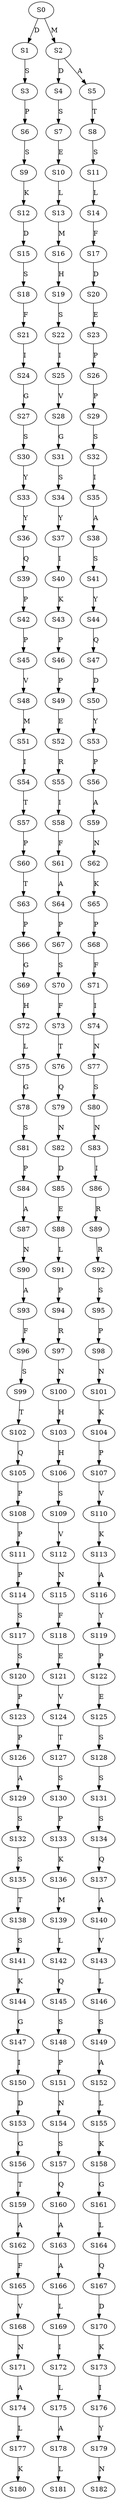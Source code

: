 strict digraph  {
	S0 -> S1 [ label = D ];
	S0 -> S2 [ label = M ];
	S1 -> S3 [ label = S ];
	S2 -> S4 [ label = D ];
	S2 -> S5 [ label = A ];
	S3 -> S6 [ label = P ];
	S4 -> S7 [ label = S ];
	S5 -> S8 [ label = T ];
	S6 -> S9 [ label = S ];
	S7 -> S10 [ label = E ];
	S8 -> S11 [ label = S ];
	S9 -> S12 [ label = K ];
	S10 -> S13 [ label = L ];
	S11 -> S14 [ label = L ];
	S12 -> S15 [ label = D ];
	S13 -> S16 [ label = M ];
	S14 -> S17 [ label = F ];
	S15 -> S18 [ label = S ];
	S16 -> S19 [ label = H ];
	S17 -> S20 [ label = D ];
	S18 -> S21 [ label = F ];
	S19 -> S22 [ label = S ];
	S20 -> S23 [ label = E ];
	S21 -> S24 [ label = I ];
	S22 -> S25 [ label = I ];
	S23 -> S26 [ label = P ];
	S24 -> S27 [ label = G ];
	S25 -> S28 [ label = V ];
	S26 -> S29 [ label = P ];
	S27 -> S30 [ label = S ];
	S28 -> S31 [ label = G ];
	S29 -> S32 [ label = S ];
	S30 -> S33 [ label = Y ];
	S31 -> S34 [ label = S ];
	S32 -> S35 [ label = I ];
	S33 -> S36 [ label = Y ];
	S34 -> S37 [ label = Y ];
	S35 -> S38 [ label = A ];
	S36 -> S39 [ label = Q ];
	S37 -> S40 [ label = I ];
	S38 -> S41 [ label = S ];
	S39 -> S42 [ label = P ];
	S40 -> S43 [ label = K ];
	S41 -> S44 [ label = Y ];
	S42 -> S45 [ label = P ];
	S43 -> S46 [ label = P ];
	S44 -> S47 [ label = Q ];
	S45 -> S48 [ label = V ];
	S46 -> S49 [ label = P ];
	S47 -> S50 [ label = D ];
	S48 -> S51 [ label = M ];
	S49 -> S52 [ label = E ];
	S50 -> S53 [ label = Y ];
	S51 -> S54 [ label = I ];
	S52 -> S55 [ label = R ];
	S53 -> S56 [ label = P ];
	S54 -> S57 [ label = T ];
	S55 -> S58 [ label = I ];
	S56 -> S59 [ label = A ];
	S57 -> S60 [ label = P ];
	S58 -> S61 [ label = F ];
	S59 -> S62 [ label = N ];
	S60 -> S63 [ label = T ];
	S61 -> S64 [ label = A ];
	S62 -> S65 [ label = K ];
	S63 -> S66 [ label = P ];
	S64 -> S67 [ label = P ];
	S65 -> S68 [ label = P ];
	S66 -> S69 [ label = G ];
	S67 -> S70 [ label = S ];
	S68 -> S71 [ label = F ];
	S69 -> S72 [ label = H ];
	S70 -> S73 [ label = F ];
	S71 -> S74 [ label = I ];
	S72 -> S75 [ label = L ];
	S73 -> S76 [ label = T ];
	S74 -> S77 [ label = N ];
	S75 -> S78 [ label = G ];
	S76 -> S79 [ label = Q ];
	S77 -> S80 [ label = S ];
	S78 -> S81 [ label = S ];
	S79 -> S82 [ label = N ];
	S80 -> S83 [ label = N ];
	S81 -> S84 [ label = P ];
	S82 -> S85 [ label = D ];
	S83 -> S86 [ label = I ];
	S84 -> S87 [ label = A ];
	S85 -> S88 [ label = E ];
	S86 -> S89 [ label = R ];
	S87 -> S90 [ label = N ];
	S88 -> S91 [ label = L ];
	S89 -> S92 [ label = R ];
	S90 -> S93 [ label = A ];
	S91 -> S94 [ label = P ];
	S92 -> S95 [ label = S ];
	S93 -> S96 [ label = F ];
	S94 -> S97 [ label = R ];
	S95 -> S98 [ label = P ];
	S96 -> S99 [ label = S ];
	S97 -> S100 [ label = N ];
	S98 -> S101 [ label = N ];
	S99 -> S102 [ label = T ];
	S100 -> S103 [ label = H ];
	S101 -> S104 [ label = K ];
	S102 -> S105 [ label = Q ];
	S103 -> S106 [ label = H ];
	S104 -> S107 [ label = P ];
	S105 -> S108 [ label = P ];
	S106 -> S109 [ label = S ];
	S107 -> S110 [ label = V ];
	S108 -> S111 [ label = P ];
	S109 -> S112 [ label = V ];
	S110 -> S113 [ label = K ];
	S111 -> S114 [ label = P ];
	S112 -> S115 [ label = N ];
	S113 -> S116 [ label = A ];
	S114 -> S117 [ label = S ];
	S115 -> S118 [ label = F ];
	S116 -> S119 [ label = Y ];
	S117 -> S120 [ label = S ];
	S118 -> S121 [ label = E ];
	S119 -> S122 [ label = P ];
	S120 -> S123 [ label = P ];
	S121 -> S124 [ label = V ];
	S122 -> S125 [ label = E ];
	S123 -> S126 [ label = P ];
	S124 -> S127 [ label = T ];
	S125 -> S128 [ label = S ];
	S126 -> S129 [ label = A ];
	S127 -> S130 [ label = S ];
	S128 -> S131 [ label = S ];
	S129 -> S132 [ label = S ];
	S130 -> S133 [ label = P ];
	S131 -> S134 [ label = S ];
	S132 -> S135 [ label = S ];
	S133 -> S136 [ label = K ];
	S134 -> S137 [ label = Q ];
	S135 -> S138 [ label = T ];
	S136 -> S139 [ label = M ];
	S137 -> S140 [ label = A ];
	S138 -> S141 [ label = S ];
	S139 -> S142 [ label = L ];
	S140 -> S143 [ label = V ];
	S141 -> S144 [ label = K ];
	S142 -> S145 [ label = Q ];
	S143 -> S146 [ label = L ];
	S144 -> S147 [ label = G ];
	S145 -> S148 [ label = S ];
	S146 -> S149 [ label = S ];
	S147 -> S150 [ label = I ];
	S148 -> S151 [ label = P ];
	S149 -> S152 [ label = A ];
	S150 -> S153 [ label = D ];
	S151 -> S154 [ label = N ];
	S152 -> S155 [ label = L ];
	S153 -> S156 [ label = G ];
	S154 -> S157 [ label = S ];
	S155 -> S158 [ label = K ];
	S156 -> S159 [ label = T ];
	S157 -> S160 [ label = Q ];
	S158 -> S161 [ label = G ];
	S159 -> S162 [ label = A ];
	S160 -> S163 [ label = A ];
	S161 -> S164 [ label = L ];
	S162 -> S165 [ label = F ];
	S163 -> S166 [ label = A ];
	S164 -> S167 [ label = Q ];
	S165 -> S168 [ label = V ];
	S166 -> S169 [ label = L ];
	S167 -> S170 [ label = D ];
	S168 -> S171 [ label = N ];
	S169 -> S172 [ label = I ];
	S170 -> S173 [ label = K ];
	S171 -> S174 [ label = A ];
	S172 -> S175 [ label = L ];
	S173 -> S176 [ label = I ];
	S174 -> S177 [ label = L ];
	S175 -> S178 [ label = A ];
	S176 -> S179 [ label = Y ];
	S177 -> S180 [ label = K ];
	S178 -> S181 [ label = L ];
	S179 -> S182 [ label = N ];
}
